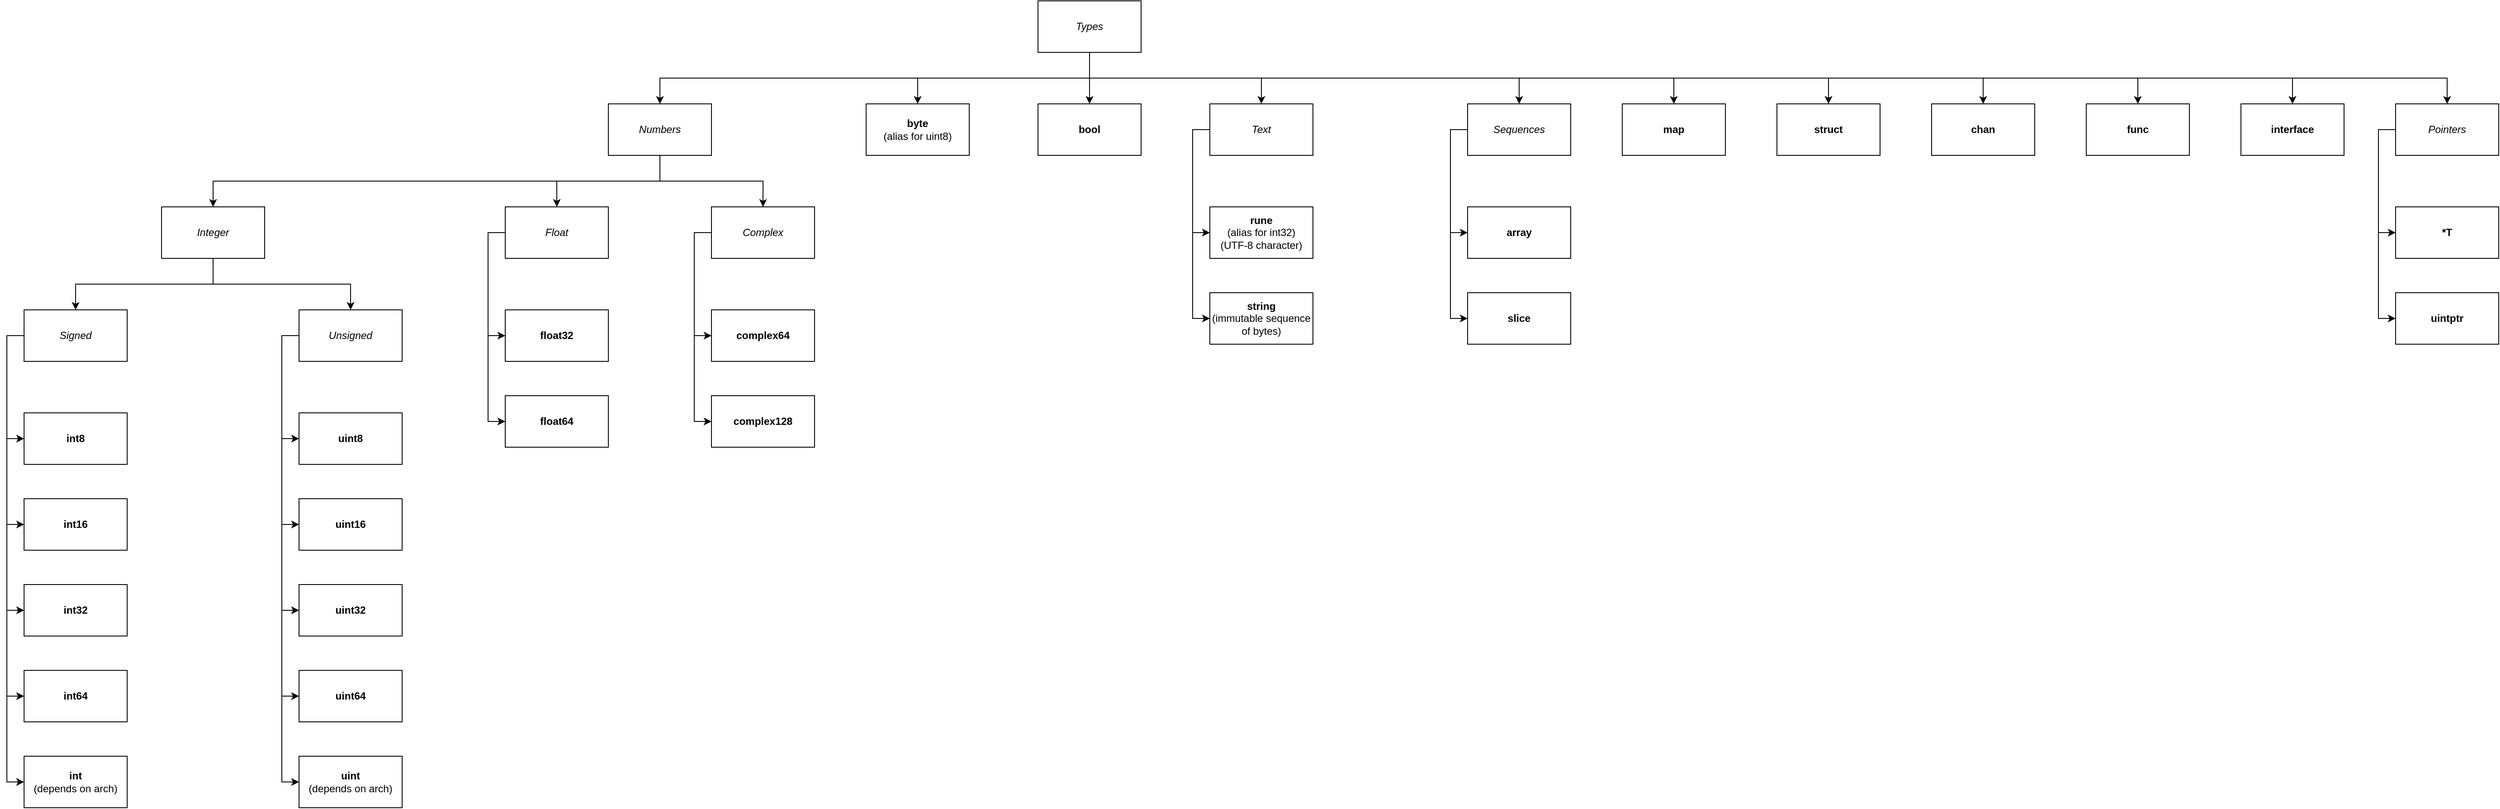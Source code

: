 <mxfile version="27.0.5">
  <diagram name="Page-1" id="8MFTx2XQOaKhbx_57Den">
    <mxGraphModel dx="2754" dy="2224" grid="1" gridSize="10" guides="1" tooltips="1" connect="1" arrows="1" fold="1" page="0" pageScale="1" pageWidth="827" pageHeight="1169" math="0" shadow="0">
      <root>
        <mxCell id="0" />
        <mxCell id="1" parent="0" />
        <mxCell id="CTyAOb_jt9SI9ur9fqio-3" style="edgeStyle=orthogonalEdgeStyle;rounded=0;orthogonalLoop=1;jettySize=auto;html=1;exitX=0.5;exitY=1;exitDx=0;exitDy=0;" edge="1" parent="1" source="CTyAOb_jt9SI9ur9fqio-1" target="CTyAOb_jt9SI9ur9fqio-2">
          <mxGeometry relative="1" as="geometry" />
        </mxCell>
        <mxCell id="CTyAOb_jt9SI9ur9fqio-44" style="edgeStyle=orthogonalEdgeStyle;rounded=0;orthogonalLoop=1;jettySize=auto;html=1;exitX=0.5;exitY=1;exitDx=0;exitDy=0;entryX=0.5;entryY=0;entryDx=0;entryDy=0;" edge="1" parent="1" source="CTyAOb_jt9SI9ur9fqio-1" target="CTyAOb_jt9SI9ur9fqio-43">
          <mxGeometry relative="1" as="geometry" />
        </mxCell>
        <mxCell id="CTyAOb_jt9SI9ur9fqio-48" style="edgeStyle=orthogonalEdgeStyle;rounded=0;orthogonalLoop=1;jettySize=auto;html=1;exitX=0.5;exitY=1;exitDx=0;exitDy=0;" edge="1" parent="1" source="CTyAOb_jt9SI9ur9fqio-1" target="CTyAOb_jt9SI9ur9fqio-47">
          <mxGeometry relative="1" as="geometry" />
        </mxCell>
        <mxCell id="CTyAOb_jt9SI9ur9fqio-50" style="edgeStyle=orthogonalEdgeStyle;rounded=0;orthogonalLoop=1;jettySize=auto;html=1;exitX=0.5;exitY=1;exitDx=0;exitDy=0;" edge="1" parent="1" source="CTyAOb_jt9SI9ur9fqio-1" target="CTyAOb_jt9SI9ur9fqio-49">
          <mxGeometry relative="1" as="geometry" />
        </mxCell>
        <mxCell id="CTyAOb_jt9SI9ur9fqio-56" style="edgeStyle=orthogonalEdgeStyle;rounded=0;orthogonalLoop=1;jettySize=auto;html=1;exitX=0.5;exitY=1;exitDx=0;exitDy=0;" edge="1" parent="1" source="CTyAOb_jt9SI9ur9fqio-1" target="CTyAOb_jt9SI9ur9fqio-55">
          <mxGeometry relative="1" as="geometry" />
        </mxCell>
        <mxCell id="CTyAOb_jt9SI9ur9fqio-63" style="edgeStyle=orthogonalEdgeStyle;rounded=0;orthogonalLoop=1;jettySize=auto;html=1;exitX=0.5;exitY=1;exitDx=0;exitDy=0;" edge="1" parent="1" source="CTyAOb_jt9SI9ur9fqio-1" target="CTyAOb_jt9SI9ur9fqio-62">
          <mxGeometry relative="1" as="geometry" />
        </mxCell>
        <mxCell id="CTyAOb_jt9SI9ur9fqio-66" style="edgeStyle=orthogonalEdgeStyle;rounded=0;orthogonalLoop=1;jettySize=auto;html=1;exitX=0.5;exitY=1;exitDx=0;exitDy=0;" edge="1" parent="1" source="CTyAOb_jt9SI9ur9fqio-1" target="CTyAOb_jt9SI9ur9fqio-64">
          <mxGeometry relative="1" as="geometry" />
        </mxCell>
        <mxCell id="CTyAOb_jt9SI9ur9fqio-68" style="edgeStyle=orthogonalEdgeStyle;rounded=0;orthogonalLoop=1;jettySize=auto;html=1;exitX=0.5;exitY=1;exitDx=0;exitDy=0;" edge="1" parent="1" source="CTyAOb_jt9SI9ur9fqio-1" target="CTyAOb_jt9SI9ur9fqio-67">
          <mxGeometry relative="1" as="geometry" />
        </mxCell>
        <mxCell id="CTyAOb_jt9SI9ur9fqio-70" style="edgeStyle=orthogonalEdgeStyle;rounded=0;orthogonalLoop=1;jettySize=auto;html=1;exitX=0.5;exitY=1;exitDx=0;exitDy=0;" edge="1" parent="1" source="CTyAOb_jt9SI9ur9fqio-1" target="CTyAOb_jt9SI9ur9fqio-69">
          <mxGeometry relative="1" as="geometry" />
        </mxCell>
        <mxCell id="CTyAOb_jt9SI9ur9fqio-72" style="edgeStyle=orthogonalEdgeStyle;rounded=0;orthogonalLoop=1;jettySize=auto;html=1;exitX=0.5;exitY=1;exitDx=0;exitDy=0;" edge="1" parent="1" source="CTyAOb_jt9SI9ur9fqio-1" target="CTyAOb_jt9SI9ur9fqio-71">
          <mxGeometry relative="1" as="geometry" />
        </mxCell>
        <mxCell id="CTyAOb_jt9SI9ur9fqio-78" style="edgeStyle=orthogonalEdgeStyle;rounded=0;orthogonalLoop=1;jettySize=auto;html=1;exitX=0.5;exitY=1;exitDx=0;exitDy=0;entryX=0.5;entryY=0;entryDx=0;entryDy=0;" edge="1" parent="1" source="CTyAOb_jt9SI9ur9fqio-1" target="CTyAOb_jt9SI9ur9fqio-73">
          <mxGeometry relative="1" as="geometry" />
        </mxCell>
        <mxCell id="CTyAOb_jt9SI9ur9fqio-1" value="&lt;i&gt;Types&lt;/i&gt;" style="rounded=0;whiteSpace=wrap;html=1;" vertex="1" parent="1">
          <mxGeometry x="200" y="-1000" width="120" height="60" as="geometry" />
        </mxCell>
        <mxCell id="CTyAOb_jt9SI9ur9fqio-6" style="edgeStyle=orthogonalEdgeStyle;rounded=0;orthogonalLoop=1;jettySize=auto;html=1;exitX=0.5;exitY=1;exitDx=0;exitDy=0;" edge="1" parent="1" source="CTyAOb_jt9SI9ur9fqio-2" target="CTyAOb_jt9SI9ur9fqio-4">
          <mxGeometry relative="1" as="geometry" />
        </mxCell>
        <mxCell id="CTyAOb_jt9SI9ur9fqio-7" style="edgeStyle=orthogonalEdgeStyle;rounded=0;orthogonalLoop=1;jettySize=auto;html=1;exitX=0.5;exitY=1;exitDx=0;exitDy=0;" edge="1" parent="1" source="CTyAOb_jt9SI9ur9fqio-2" target="CTyAOb_jt9SI9ur9fqio-5">
          <mxGeometry relative="1" as="geometry" />
        </mxCell>
        <mxCell id="CTyAOb_jt9SI9ur9fqio-37" style="edgeStyle=orthogonalEdgeStyle;rounded=0;orthogonalLoop=1;jettySize=auto;html=1;exitX=0.5;exitY=1;exitDx=0;exitDy=0;" edge="1" parent="1" source="CTyAOb_jt9SI9ur9fqio-2" target="CTyAOb_jt9SI9ur9fqio-36">
          <mxGeometry relative="1" as="geometry" />
        </mxCell>
        <mxCell id="CTyAOb_jt9SI9ur9fqio-2" value="&lt;i&gt;Numbers&lt;/i&gt;" style="whiteSpace=wrap;html=1;" vertex="1" parent="1">
          <mxGeometry x="-300" y="-880" width="120" height="60" as="geometry" />
        </mxCell>
        <mxCell id="CTyAOb_jt9SI9ur9fqio-10" style="edgeStyle=orthogonalEdgeStyle;rounded=0;orthogonalLoop=1;jettySize=auto;html=1;exitX=0.5;exitY=1;exitDx=0;exitDy=0;" edge="1" parent="1" source="CTyAOb_jt9SI9ur9fqio-4" target="CTyAOb_jt9SI9ur9fqio-8">
          <mxGeometry relative="1" as="geometry" />
        </mxCell>
        <mxCell id="CTyAOb_jt9SI9ur9fqio-11" style="edgeStyle=orthogonalEdgeStyle;rounded=0;orthogonalLoop=1;jettySize=auto;html=1;exitX=0.5;exitY=1;exitDx=0;exitDy=0;" edge="1" parent="1" source="CTyAOb_jt9SI9ur9fqio-4" target="CTyAOb_jt9SI9ur9fqio-9">
          <mxGeometry relative="1" as="geometry" />
        </mxCell>
        <mxCell id="CTyAOb_jt9SI9ur9fqio-4" value="&lt;i&gt;Integer&lt;/i&gt;" style="whiteSpace=wrap;html=1;" vertex="1" parent="1">
          <mxGeometry x="-820" y="-760" width="120" height="60" as="geometry" />
        </mxCell>
        <mxCell id="CTyAOb_jt9SI9ur9fqio-34" style="edgeStyle=orthogonalEdgeStyle;rounded=0;orthogonalLoop=1;jettySize=auto;html=1;exitX=0;exitY=0.5;exitDx=0;exitDy=0;entryX=0;entryY=0.5;entryDx=0;entryDy=0;" edge="1" parent="1" source="CTyAOb_jt9SI9ur9fqio-5" target="CTyAOb_jt9SI9ur9fqio-32">
          <mxGeometry relative="1" as="geometry" />
        </mxCell>
        <mxCell id="CTyAOb_jt9SI9ur9fqio-35" style="edgeStyle=orthogonalEdgeStyle;rounded=0;orthogonalLoop=1;jettySize=auto;html=1;exitX=0;exitY=0.5;exitDx=0;exitDy=0;entryX=0;entryY=0.5;entryDx=0;entryDy=0;" edge="1" parent="1" source="CTyAOb_jt9SI9ur9fqio-5" target="CTyAOb_jt9SI9ur9fqio-33">
          <mxGeometry relative="1" as="geometry" />
        </mxCell>
        <mxCell id="CTyAOb_jt9SI9ur9fqio-5" value="&lt;i&gt;Float&lt;/i&gt;" style="whiteSpace=wrap;html=1;" vertex="1" parent="1">
          <mxGeometry x="-420" y="-760" width="120" height="60" as="geometry" />
        </mxCell>
        <mxCell id="CTyAOb_jt9SI9ur9fqio-17" style="edgeStyle=orthogonalEdgeStyle;rounded=0;orthogonalLoop=1;jettySize=auto;html=1;exitX=0;exitY=0.5;exitDx=0;exitDy=0;entryX=0;entryY=0.5;entryDx=0;entryDy=0;" edge="1" parent="1" source="CTyAOb_jt9SI9ur9fqio-8" target="CTyAOb_jt9SI9ur9fqio-12">
          <mxGeometry relative="1" as="geometry" />
        </mxCell>
        <mxCell id="CTyAOb_jt9SI9ur9fqio-18" style="edgeStyle=orthogonalEdgeStyle;rounded=0;orthogonalLoop=1;jettySize=auto;html=1;exitX=0;exitY=0.5;exitDx=0;exitDy=0;entryX=0;entryY=0.5;entryDx=0;entryDy=0;" edge="1" parent="1" source="CTyAOb_jt9SI9ur9fqio-8" target="CTyAOb_jt9SI9ur9fqio-13">
          <mxGeometry relative="1" as="geometry" />
        </mxCell>
        <mxCell id="CTyAOb_jt9SI9ur9fqio-19" style="edgeStyle=orthogonalEdgeStyle;rounded=0;orthogonalLoop=1;jettySize=auto;html=1;exitX=0;exitY=0.5;exitDx=0;exitDy=0;entryX=0;entryY=0.5;entryDx=0;entryDy=0;" edge="1" parent="1" source="CTyAOb_jt9SI9ur9fqio-8" target="CTyAOb_jt9SI9ur9fqio-14">
          <mxGeometry relative="1" as="geometry" />
        </mxCell>
        <mxCell id="CTyAOb_jt9SI9ur9fqio-20" style="edgeStyle=orthogonalEdgeStyle;rounded=0;orthogonalLoop=1;jettySize=auto;html=1;exitX=0;exitY=0.5;exitDx=0;exitDy=0;entryX=0;entryY=0.5;entryDx=0;entryDy=0;" edge="1" parent="1" source="CTyAOb_jt9SI9ur9fqio-8" target="CTyAOb_jt9SI9ur9fqio-15">
          <mxGeometry relative="1" as="geometry" />
        </mxCell>
        <mxCell id="CTyAOb_jt9SI9ur9fqio-21" style="edgeStyle=orthogonalEdgeStyle;rounded=0;orthogonalLoop=1;jettySize=auto;html=1;exitX=0;exitY=0.5;exitDx=0;exitDy=0;entryX=0;entryY=0.5;entryDx=0;entryDy=0;" edge="1" parent="1" source="CTyAOb_jt9SI9ur9fqio-8" target="CTyAOb_jt9SI9ur9fqio-16">
          <mxGeometry relative="1" as="geometry" />
        </mxCell>
        <mxCell id="CTyAOb_jt9SI9ur9fqio-8" value="&lt;i&gt;Signed&lt;/i&gt;" style="whiteSpace=wrap;html=1;" vertex="1" parent="1">
          <mxGeometry x="-980" y="-640" width="120" height="60" as="geometry" />
        </mxCell>
        <mxCell id="CTyAOb_jt9SI9ur9fqio-27" style="edgeStyle=orthogonalEdgeStyle;rounded=0;orthogonalLoop=1;jettySize=auto;html=1;exitX=0;exitY=0.5;exitDx=0;exitDy=0;entryX=0;entryY=0.5;entryDx=0;entryDy=0;" edge="1" parent="1" source="CTyAOb_jt9SI9ur9fqio-9" target="CTyAOb_jt9SI9ur9fqio-22">
          <mxGeometry relative="1" as="geometry" />
        </mxCell>
        <mxCell id="CTyAOb_jt9SI9ur9fqio-28" style="edgeStyle=orthogonalEdgeStyle;rounded=0;orthogonalLoop=1;jettySize=auto;html=1;exitX=0;exitY=0.5;exitDx=0;exitDy=0;entryX=0;entryY=0.5;entryDx=0;entryDy=0;" edge="1" parent="1" source="CTyAOb_jt9SI9ur9fqio-9" target="CTyAOb_jt9SI9ur9fqio-23">
          <mxGeometry relative="1" as="geometry" />
        </mxCell>
        <mxCell id="CTyAOb_jt9SI9ur9fqio-29" style="edgeStyle=orthogonalEdgeStyle;rounded=0;orthogonalLoop=1;jettySize=auto;html=1;exitX=0;exitY=0.5;exitDx=0;exitDy=0;entryX=0;entryY=0.5;entryDx=0;entryDy=0;" edge="1" parent="1" source="CTyAOb_jt9SI9ur9fqio-9" target="CTyAOb_jt9SI9ur9fqio-24">
          <mxGeometry relative="1" as="geometry" />
        </mxCell>
        <mxCell id="CTyAOb_jt9SI9ur9fqio-30" style="edgeStyle=orthogonalEdgeStyle;rounded=0;orthogonalLoop=1;jettySize=auto;html=1;exitX=0;exitY=0.5;exitDx=0;exitDy=0;entryX=0;entryY=0.5;entryDx=0;entryDy=0;" edge="1" parent="1" source="CTyAOb_jt9SI9ur9fqio-9" target="CTyAOb_jt9SI9ur9fqio-25">
          <mxGeometry relative="1" as="geometry" />
        </mxCell>
        <mxCell id="CTyAOb_jt9SI9ur9fqio-31" style="edgeStyle=orthogonalEdgeStyle;rounded=0;orthogonalLoop=1;jettySize=auto;html=1;exitX=0;exitY=0.5;exitDx=0;exitDy=0;entryX=0;entryY=0.5;entryDx=0;entryDy=0;" edge="1" parent="1" source="CTyAOb_jt9SI9ur9fqio-9" target="CTyAOb_jt9SI9ur9fqio-26">
          <mxGeometry relative="1" as="geometry" />
        </mxCell>
        <mxCell id="CTyAOb_jt9SI9ur9fqio-9" value="&lt;i&gt;Unsigned&lt;/i&gt;" style="whiteSpace=wrap;html=1;" vertex="1" parent="1">
          <mxGeometry x="-660" y="-640" width="120" height="60" as="geometry" />
        </mxCell>
        <mxCell id="CTyAOb_jt9SI9ur9fqio-12" value="&lt;b&gt;int8&lt;/b&gt;" style="whiteSpace=wrap;html=1;" vertex="1" parent="1">
          <mxGeometry x="-980" y="-520" width="120" height="60" as="geometry" />
        </mxCell>
        <mxCell id="CTyAOb_jt9SI9ur9fqio-13" value="&lt;b&gt;int16&lt;/b&gt;" style="whiteSpace=wrap;html=1;" vertex="1" parent="1">
          <mxGeometry x="-980" y="-420" width="120" height="60" as="geometry" />
        </mxCell>
        <mxCell id="CTyAOb_jt9SI9ur9fqio-14" value="&lt;b&gt;int32&lt;/b&gt;" style="whiteSpace=wrap;html=1;" vertex="1" parent="1">
          <mxGeometry x="-980" y="-320" width="120" height="60" as="geometry" />
        </mxCell>
        <mxCell id="CTyAOb_jt9SI9ur9fqio-15" value="&lt;b&gt;int64&lt;/b&gt;" style="whiteSpace=wrap;html=1;" vertex="1" parent="1">
          <mxGeometry x="-980" y="-220" width="120" height="60" as="geometry" />
        </mxCell>
        <mxCell id="CTyAOb_jt9SI9ur9fqio-16" value="&lt;b&gt;int&lt;/b&gt;&lt;div&gt;(depends on arch)&lt;/div&gt;" style="whiteSpace=wrap;html=1;" vertex="1" parent="1">
          <mxGeometry x="-980" y="-120" width="120" height="60" as="geometry" />
        </mxCell>
        <mxCell id="CTyAOb_jt9SI9ur9fqio-22" value="&lt;b&gt;u&lt;span style=&quot;background-color: transparent; color: light-dark(rgb(0, 0, 0), rgb(255, 255, 255));&quot;&gt;int8&lt;/span&gt;&lt;/b&gt;" style="whiteSpace=wrap;html=1;" vertex="1" parent="1">
          <mxGeometry x="-660" y="-520" width="120" height="60" as="geometry" />
        </mxCell>
        <mxCell id="CTyAOb_jt9SI9ur9fqio-23" value="&lt;b&gt;uint16&lt;/b&gt;" style="whiteSpace=wrap;html=1;" vertex="1" parent="1">
          <mxGeometry x="-660" y="-420" width="120" height="60" as="geometry" />
        </mxCell>
        <mxCell id="CTyAOb_jt9SI9ur9fqio-24" value="&lt;b&gt;uint32&lt;/b&gt;" style="whiteSpace=wrap;html=1;" vertex="1" parent="1">
          <mxGeometry x="-660" y="-320" width="120" height="60" as="geometry" />
        </mxCell>
        <mxCell id="CTyAOb_jt9SI9ur9fqio-25" value="&lt;b&gt;uint64&lt;/b&gt;" style="whiteSpace=wrap;html=1;" vertex="1" parent="1">
          <mxGeometry x="-660" y="-220" width="120" height="60" as="geometry" />
        </mxCell>
        <mxCell id="CTyAOb_jt9SI9ur9fqio-26" value="&lt;b&gt;uint&lt;/b&gt;&lt;div&gt;(depends on arch)&lt;/div&gt;" style="whiteSpace=wrap;html=1;" vertex="1" parent="1">
          <mxGeometry x="-660" y="-120" width="120" height="60" as="geometry" />
        </mxCell>
        <mxCell id="CTyAOb_jt9SI9ur9fqio-32" value="&lt;b&gt;float32&lt;/b&gt;" style="whiteSpace=wrap;html=1;" vertex="1" parent="1">
          <mxGeometry x="-420" y="-640" width="120" height="60" as="geometry" />
        </mxCell>
        <mxCell id="CTyAOb_jt9SI9ur9fqio-33" value="&lt;b&gt;float64&lt;/b&gt;" style="whiteSpace=wrap;html=1;" vertex="1" parent="1">
          <mxGeometry x="-420" y="-540" width="120" height="60" as="geometry" />
        </mxCell>
        <mxCell id="CTyAOb_jt9SI9ur9fqio-40" style="edgeStyle=orthogonalEdgeStyle;rounded=0;orthogonalLoop=1;jettySize=auto;html=1;exitX=0;exitY=0.5;exitDx=0;exitDy=0;entryX=0;entryY=0.5;entryDx=0;entryDy=0;" edge="1" parent="1" source="CTyAOb_jt9SI9ur9fqio-36" target="CTyAOb_jt9SI9ur9fqio-38">
          <mxGeometry relative="1" as="geometry" />
        </mxCell>
        <mxCell id="CTyAOb_jt9SI9ur9fqio-41" style="edgeStyle=orthogonalEdgeStyle;rounded=0;orthogonalLoop=1;jettySize=auto;html=1;exitX=0;exitY=0.5;exitDx=0;exitDy=0;entryX=0;entryY=0.5;entryDx=0;entryDy=0;" edge="1" parent="1" source="CTyAOb_jt9SI9ur9fqio-36" target="CTyAOb_jt9SI9ur9fqio-39">
          <mxGeometry relative="1" as="geometry" />
        </mxCell>
        <mxCell id="CTyAOb_jt9SI9ur9fqio-36" value="&lt;i&gt;Complex&lt;/i&gt;" style="whiteSpace=wrap;html=1;" vertex="1" parent="1">
          <mxGeometry x="-180" y="-760" width="120" height="60" as="geometry" />
        </mxCell>
        <mxCell id="CTyAOb_jt9SI9ur9fqio-38" value="&lt;b&gt;complex64&lt;/b&gt;" style="whiteSpace=wrap;html=1;" vertex="1" parent="1">
          <mxGeometry x="-180" y="-640" width="120" height="60" as="geometry" />
        </mxCell>
        <mxCell id="CTyAOb_jt9SI9ur9fqio-39" value="&lt;b&gt;complex128&lt;/b&gt;" style="whiteSpace=wrap;html=1;" vertex="1" parent="1">
          <mxGeometry x="-180" y="-540" width="120" height="60" as="geometry" />
        </mxCell>
        <mxCell id="CTyAOb_jt9SI9ur9fqio-43" value="&lt;b&gt;byte&lt;/b&gt;&lt;div&gt;(alias for&amp;nbsp;&lt;span style=&quot;background-color: transparent; color: light-dark(rgb(0, 0, 0), rgb(255, 255, 255));&quot;&gt;uint8&lt;/span&gt;&lt;span style=&quot;background-color: transparent; color: light-dark(rgb(0, 0, 0), rgb(255, 255, 255));&quot;&gt;)&lt;/span&gt;&lt;/div&gt;" style="whiteSpace=wrap;html=1;" vertex="1" parent="1">
          <mxGeometry y="-880" width="120" height="60" as="geometry" />
        </mxCell>
        <mxCell id="CTyAOb_jt9SI9ur9fqio-47" value="&lt;b&gt;bool&lt;/b&gt;" style="whiteSpace=wrap;html=1;" vertex="1" parent="1">
          <mxGeometry x="200" y="-880" width="120" height="60" as="geometry" />
        </mxCell>
        <mxCell id="CTyAOb_jt9SI9ur9fqio-52" style="edgeStyle=orthogonalEdgeStyle;rounded=0;orthogonalLoop=1;jettySize=auto;html=1;exitX=0;exitY=0.5;exitDx=0;exitDy=0;entryX=0;entryY=0.5;entryDx=0;entryDy=0;" edge="1" parent="1" source="CTyAOb_jt9SI9ur9fqio-49" target="CTyAOb_jt9SI9ur9fqio-51">
          <mxGeometry relative="1" as="geometry" />
        </mxCell>
        <mxCell id="CTyAOb_jt9SI9ur9fqio-54" style="edgeStyle=orthogonalEdgeStyle;rounded=0;orthogonalLoop=1;jettySize=auto;html=1;exitX=0;exitY=0.5;exitDx=0;exitDy=0;entryX=0;entryY=0.5;entryDx=0;entryDy=0;" edge="1" parent="1" source="CTyAOb_jt9SI9ur9fqio-49" target="CTyAOb_jt9SI9ur9fqio-53">
          <mxGeometry relative="1" as="geometry" />
        </mxCell>
        <mxCell id="CTyAOb_jt9SI9ur9fqio-49" value="&lt;i&gt;Text&lt;/i&gt;" style="whiteSpace=wrap;html=1;" vertex="1" parent="1">
          <mxGeometry x="400" y="-880" width="120" height="60" as="geometry" />
        </mxCell>
        <mxCell id="CTyAOb_jt9SI9ur9fqio-51" value="&lt;b&gt;rune&lt;/b&gt;&lt;div&gt;(alias for int32)&lt;/div&gt;&lt;div&gt;(UTF-8 character)&lt;/div&gt;" style="whiteSpace=wrap;html=1;" vertex="1" parent="1">
          <mxGeometry x="400" y="-760" width="120" height="60" as="geometry" />
        </mxCell>
        <mxCell id="CTyAOb_jt9SI9ur9fqio-53" value="&lt;b&gt;string&lt;/b&gt;&lt;div&gt;(&lt;span style=&quot;background-color: transparent;&quot;&gt;immutable sequence of bytes&lt;/span&gt;&lt;span style=&quot;background-color: transparent; color: light-dark(rgb(0, 0, 0), rgb(255, 255, 255));&quot;&gt;)&lt;/span&gt;&lt;/div&gt;" style="whiteSpace=wrap;html=1;" vertex="1" parent="1">
          <mxGeometry x="400" y="-660" width="120" height="60" as="geometry" />
        </mxCell>
        <mxCell id="CTyAOb_jt9SI9ur9fqio-60" style="edgeStyle=orthogonalEdgeStyle;rounded=0;orthogonalLoop=1;jettySize=auto;html=1;exitX=0;exitY=0.5;exitDx=0;exitDy=0;entryX=0;entryY=0.5;entryDx=0;entryDy=0;" edge="1" parent="1" source="CTyAOb_jt9SI9ur9fqio-55" target="CTyAOb_jt9SI9ur9fqio-58">
          <mxGeometry relative="1" as="geometry" />
        </mxCell>
        <mxCell id="CTyAOb_jt9SI9ur9fqio-61" style="edgeStyle=orthogonalEdgeStyle;rounded=0;orthogonalLoop=1;jettySize=auto;html=1;exitX=0;exitY=0.5;exitDx=0;exitDy=0;entryX=0;entryY=0.5;entryDx=0;entryDy=0;" edge="1" parent="1" source="CTyAOb_jt9SI9ur9fqio-55" target="CTyAOb_jt9SI9ur9fqio-59">
          <mxGeometry relative="1" as="geometry" />
        </mxCell>
        <mxCell id="CTyAOb_jt9SI9ur9fqio-55" value="&lt;i&gt;Sequences&lt;/i&gt;" style="whiteSpace=wrap;html=1;" vertex="1" parent="1">
          <mxGeometry x="700" y="-880" width="120" height="60" as="geometry" />
        </mxCell>
        <mxCell id="CTyAOb_jt9SI9ur9fqio-58" value="&lt;b&gt;array&lt;/b&gt;" style="whiteSpace=wrap;html=1;" vertex="1" parent="1">
          <mxGeometry x="700" y="-760" width="120" height="60" as="geometry" />
        </mxCell>
        <mxCell id="CTyAOb_jt9SI9ur9fqio-59" value="&lt;b&gt;slice&lt;/b&gt;" style="whiteSpace=wrap;html=1;" vertex="1" parent="1">
          <mxGeometry x="700" y="-660" width="120" height="60" as="geometry" />
        </mxCell>
        <mxCell id="CTyAOb_jt9SI9ur9fqio-62" value="&lt;b&gt;map&lt;/b&gt;" style="whiteSpace=wrap;html=1;" vertex="1" parent="1">
          <mxGeometry x="880" y="-880" width="120" height="60" as="geometry" />
        </mxCell>
        <mxCell id="CTyAOb_jt9SI9ur9fqio-64" value="&lt;b&gt;struct&lt;/b&gt;" style="whiteSpace=wrap;html=1;" vertex="1" parent="1">
          <mxGeometry x="1060" y="-880" width="120" height="60" as="geometry" />
        </mxCell>
        <mxCell id="CTyAOb_jt9SI9ur9fqio-67" value="&lt;b&gt;chan&lt;/b&gt;" style="whiteSpace=wrap;html=1;" vertex="1" parent="1">
          <mxGeometry x="1240" y="-880" width="120" height="60" as="geometry" />
        </mxCell>
        <mxCell id="CTyAOb_jt9SI9ur9fqio-69" value="&lt;b&gt;func&lt;/b&gt;" style="whiteSpace=wrap;html=1;" vertex="1" parent="1">
          <mxGeometry x="1420" y="-880" width="120" height="60" as="geometry" />
        </mxCell>
        <mxCell id="CTyAOb_jt9SI9ur9fqio-71" value="&lt;b&gt;interface&lt;/b&gt;" style="whiteSpace=wrap;html=1;" vertex="1" parent="1">
          <mxGeometry x="1600" y="-880" width="120" height="60" as="geometry" />
        </mxCell>
        <mxCell id="CTyAOb_jt9SI9ur9fqio-76" style="edgeStyle=orthogonalEdgeStyle;rounded=0;orthogonalLoop=1;jettySize=auto;html=1;exitX=0;exitY=0.5;exitDx=0;exitDy=0;entryX=0;entryY=0.5;entryDx=0;entryDy=0;" edge="1" parent="1" source="CTyAOb_jt9SI9ur9fqio-73" target="CTyAOb_jt9SI9ur9fqio-75">
          <mxGeometry relative="1" as="geometry" />
        </mxCell>
        <mxCell id="CTyAOb_jt9SI9ur9fqio-77" style="edgeStyle=orthogonalEdgeStyle;rounded=0;orthogonalLoop=1;jettySize=auto;html=1;exitX=0;exitY=0.5;exitDx=0;exitDy=0;entryX=0;entryY=0.5;entryDx=0;entryDy=0;" edge="1" parent="1" source="CTyAOb_jt9SI9ur9fqio-73" target="CTyAOb_jt9SI9ur9fqio-74">
          <mxGeometry relative="1" as="geometry" />
        </mxCell>
        <mxCell id="CTyAOb_jt9SI9ur9fqio-73" value="&lt;i&gt;Pointers&lt;/i&gt;" style="whiteSpace=wrap;html=1;" vertex="1" parent="1">
          <mxGeometry x="1780" y="-880" width="120" height="60" as="geometry" />
        </mxCell>
        <mxCell id="CTyAOb_jt9SI9ur9fqio-74" value="&lt;b&gt;uintptr&lt;/b&gt;" style="whiteSpace=wrap;html=1;" vertex="1" parent="1">
          <mxGeometry x="1780" y="-660" width="120" height="60" as="geometry" />
        </mxCell>
        <mxCell id="CTyAOb_jt9SI9ur9fqio-75" value="&lt;b&gt;*T&lt;/b&gt;" style="whiteSpace=wrap;html=1;" vertex="1" parent="1">
          <mxGeometry x="1780" y="-760" width="120" height="60" as="geometry" />
        </mxCell>
      </root>
    </mxGraphModel>
  </diagram>
</mxfile>
